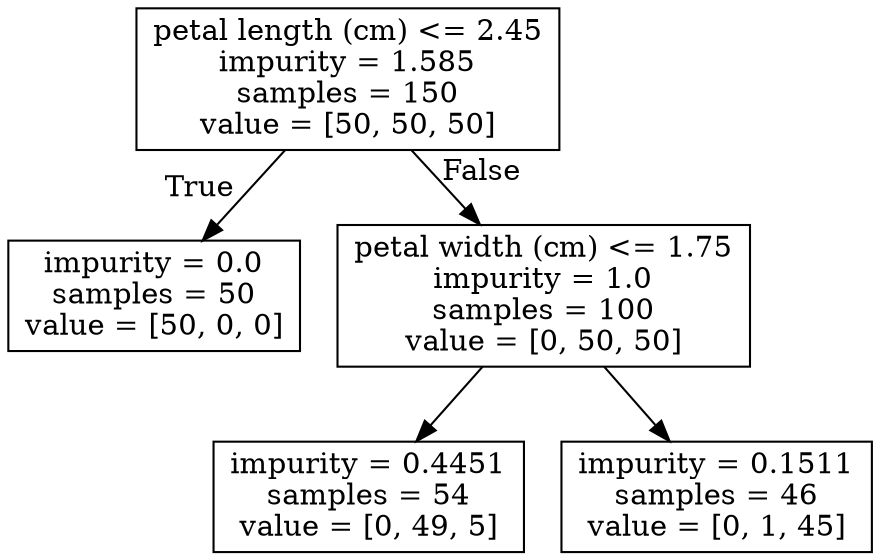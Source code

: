 digraph Tree {
node [shape=box] ;
0 [label="petal length (cm) <= 2.45\nimpurity = 1.585\nsamples = 150\nvalue = [50, 50, 50]"] ;
1 [label="impurity = 0.0\nsamples = 50\nvalue = [50, 0, 0]"] ;
0 -> 1 [labeldistance=2.5, labelangle=45, headlabel="True"] ;
2 [label="petal width (cm) <= 1.75\nimpurity = 1.0\nsamples = 100\nvalue = [0, 50, 50]"] ;
0 -> 2 [labeldistance=2.5, labelangle=-45, headlabel="False"] ;
3 [label="impurity = 0.4451\nsamples = 54\nvalue = [0, 49, 5]"] ;
2 -> 3 ;
4 [label="impurity = 0.1511\nsamples = 46\nvalue = [0, 1, 45]"] ;
2 -> 4 ;
}